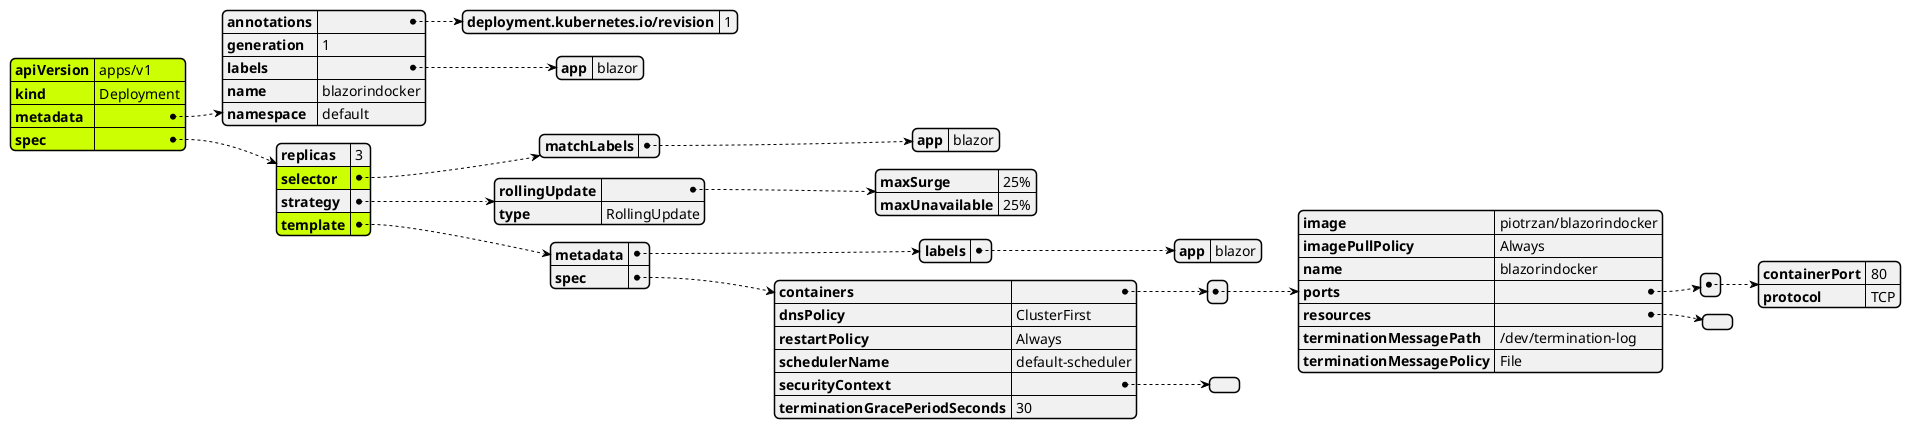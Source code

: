 @startjson k8s-deployment-spec
#highlight "apiVersion"
#highlight "kind"
#highlight "metadata"
#highlight "spec"
#highlight "spec"/"template"
#highlight "spec"/"selector"
{
    "apiVersion": "apps/v1",
    "kind": "Deployment",
    "metadata": {
        "annotations": {
            "deployment.kubernetes.io/revision": "1"
        },
        "generation": 1,
        "labels": {
            "app": "blazor"
        },
        "name": "blazorindocker",
        "namespace": "default"
    },
    "spec": {
        "replicas": 3,
        "selector": {
            "matchLabels": {
                "app": "blazor"
            }
        },
        "strategy": {
            "rollingUpdate": {
                "maxSurge": "25%",
                "maxUnavailable": "25%"
            },
            "type": "RollingUpdate"
        },
        "template": {
            "metadata": {
                "labels": {
                    "app": "blazor"
                }
            },
            "spec": {
                "containers": [
                    {
                        "image": "piotrzan/blazorindocker",
                        "imagePullPolicy": "Always",
                        "name": "blazorindocker",
                        "ports": [
                            {
                                "containerPort": 80,
                                "protocol": "TCP"
                            }
                        ],
                        "resources": {},
                        "terminationMessagePath": "/dev/termination-log",
                        "terminationMessagePolicy": "File"
                    }
                ],
                "dnsPolicy": "ClusterFirst",
                "restartPolicy": "Always",
                "schedulerName": "default-scheduler",
                "securityContext": {},
                "terminationGracePeriodSeconds": 30
            }
        }
    }
}
@endjson